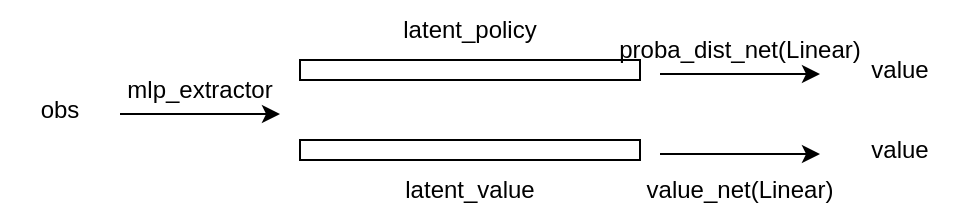<mxfile version="22.0.8" type="github">
  <diagram name="Page-1" id="JyTczidy37ucf90NlKJn">
    <mxGraphModel dx="786" dy="513" grid="1" gridSize="10" guides="1" tooltips="1" connect="1" arrows="1" fold="1" page="1" pageScale="1" pageWidth="827" pageHeight="1169" math="0" shadow="0">
      <root>
        <mxCell id="0" />
        <mxCell id="1" parent="0" />
        <mxCell id="L-33CMSW8x2mSj1FouU--1" value="" style="rounded=0;whiteSpace=wrap;html=1;" parent="1" vertex="1">
          <mxGeometry x="340" y="230" width="170" height="10" as="geometry" />
        </mxCell>
        <mxCell id="L-33CMSW8x2mSj1FouU--2" value="obs" style="text;strokeColor=none;align=center;fillColor=none;html=1;verticalAlign=middle;whiteSpace=wrap;rounded=0;" parent="1" vertex="1">
          <mxGeometry x="190" y="240" width="60" height="30" as="geometry" />
        </mxCell>
        <mxCell id="L-33CMSW8x2mSj1FouU--4" value="" style="endArrow=classic;html=1;rounded=0;" parent="1" edge="1">
          <mxGeometry width="50" height="50" relative="1" as="geometry">
            <mxPoint x="250" y="257" as="sourcePoint" />
            <mxPoint x="330" y="257" as="targetPoint" />
          </mxGeometry>
        </mxCell>
        <mxCell id="L-33CMSW8x2mSj1FouU--5" value="mlp_extractor" style="text;strokeColor=none;align=center;fillColor=none;html=1;verticalAlign=middle;whiteSpace=wrap;rounded=0;" parent="1" vertex="1">
          <mxGeometry x="260" y="230" width="60" height="30" as="geometry" />
        </mxCell>
        <mxCell id="L-33CMSW8x2mSj1FouU--9" value="" style="rounded=0;whiteSpace=wrap;html=1;" parent="1" vertex="1">
          <mxGeometry x="340" y="270" width="170" height="10" as="geometry" />
        </mxCell>
        <mxCell id="L-33CMSW8x2mSj1FouU--10" value="latent_policy" style="text;strokeColor=none;align=center;fillColor=none;html=1;verticalAlign=middle;whiteSpace=wrap;rounded=0;" parent="1" vertex="1">
          <mxGeometry x="395" y="200" width="60" height="30" as="geometry" />
        </mxCell>
        <mxCell id="L-33CMSW8x2mSj1FouU--11" value="latent_value" style="text;strokeColor=none;align=center;fillColor=none;html=1;verticalAlign=middle;whiteSpace=wrap;rounded=0;" parent="1" vertex="1">
          <mxGeometry x="395" y="280" width="60" height="30" as="geometry" />
        </mxCell>
        <mxCell id="L-33CMSW8x2mSj1FouU--12" value="" style="endArrow=classic;html=1;rounded=0;" parent="1" edge="1">
          <mxGeometry width="50" height="50" relative="1" as="geometry">
            <mxPoint x="520" y="277" as="sourcePoint" />
            <mxPoint x="600" y="277" as="targetPoint" />
          </mxGeometry>
        </mxCell>
        <mxCell id="L-33CMSW8x2mSj1FouU--13" value="value_net(Linear)" style="text;strokeColor=none;align=center;fillColor=none;html=1;verticalAlign=middle;whiteSpace=wrap;rounded=0;" parent="1" vertex="1">
          <mxGeometry x="530" y="280" width="60" height="30" as="geometry" />
        </mxCell>
        <mxCell id="L-33CMSW8x2mSj1FouU--15" value="value" style="text;strokeColor=none;align=center;fillColor=none;html=1;verticalAlign=middle;whiteSpace=wrap;rounded=0;" parent="1" vertex="1">
          <mxGeometry x="610" y="260" width="60" height="30" as="geometry" />
        </mxCell>
        <mxCell id="Tw779XU5XbZeTqXnY-Wy-1" value="" style="endArrow=classic;html=1;rounded=0;" edge="1" parent="1">
          <mxGeometry width="50" height="50" relative="1" as="geometry">
            <mxPoint x="520" y="237" as="sourcePoint" />
            <mxPoint x="600" y="237" as="targetPoint" />
          </mxGeometry>
        </mxCell>
        <mxCell id="Tw779XU5XbZeTqXnY-Wy-2" value="proba_dist_net(Linear)" style="text;strokeColor=none;align=center;fillColor=none;html=1;verticalAlign=middle;whiteSpace=wrap;rounded=0;" vertex="1" parent="1">
          <mxGeometry x="530" y="210" width="60" height="30" as="geometry" />
        </mxCell>
        <mxCell id="Tw779XU5XbZeTqXnY-Wy-3" value="value" style="text;strokeColor=none;align=center;fillColor=none;html=1;verticalAlign=middle;whiteSpace=wrap;rounded=0;" vertex="1" parent="1">
          <mxGeometry x="610" y="220" width="60" height="30" as="geometry" />
        </mxCell>
      </root>
    </mxGraphModel>
  </diagram>
</mxfile>
